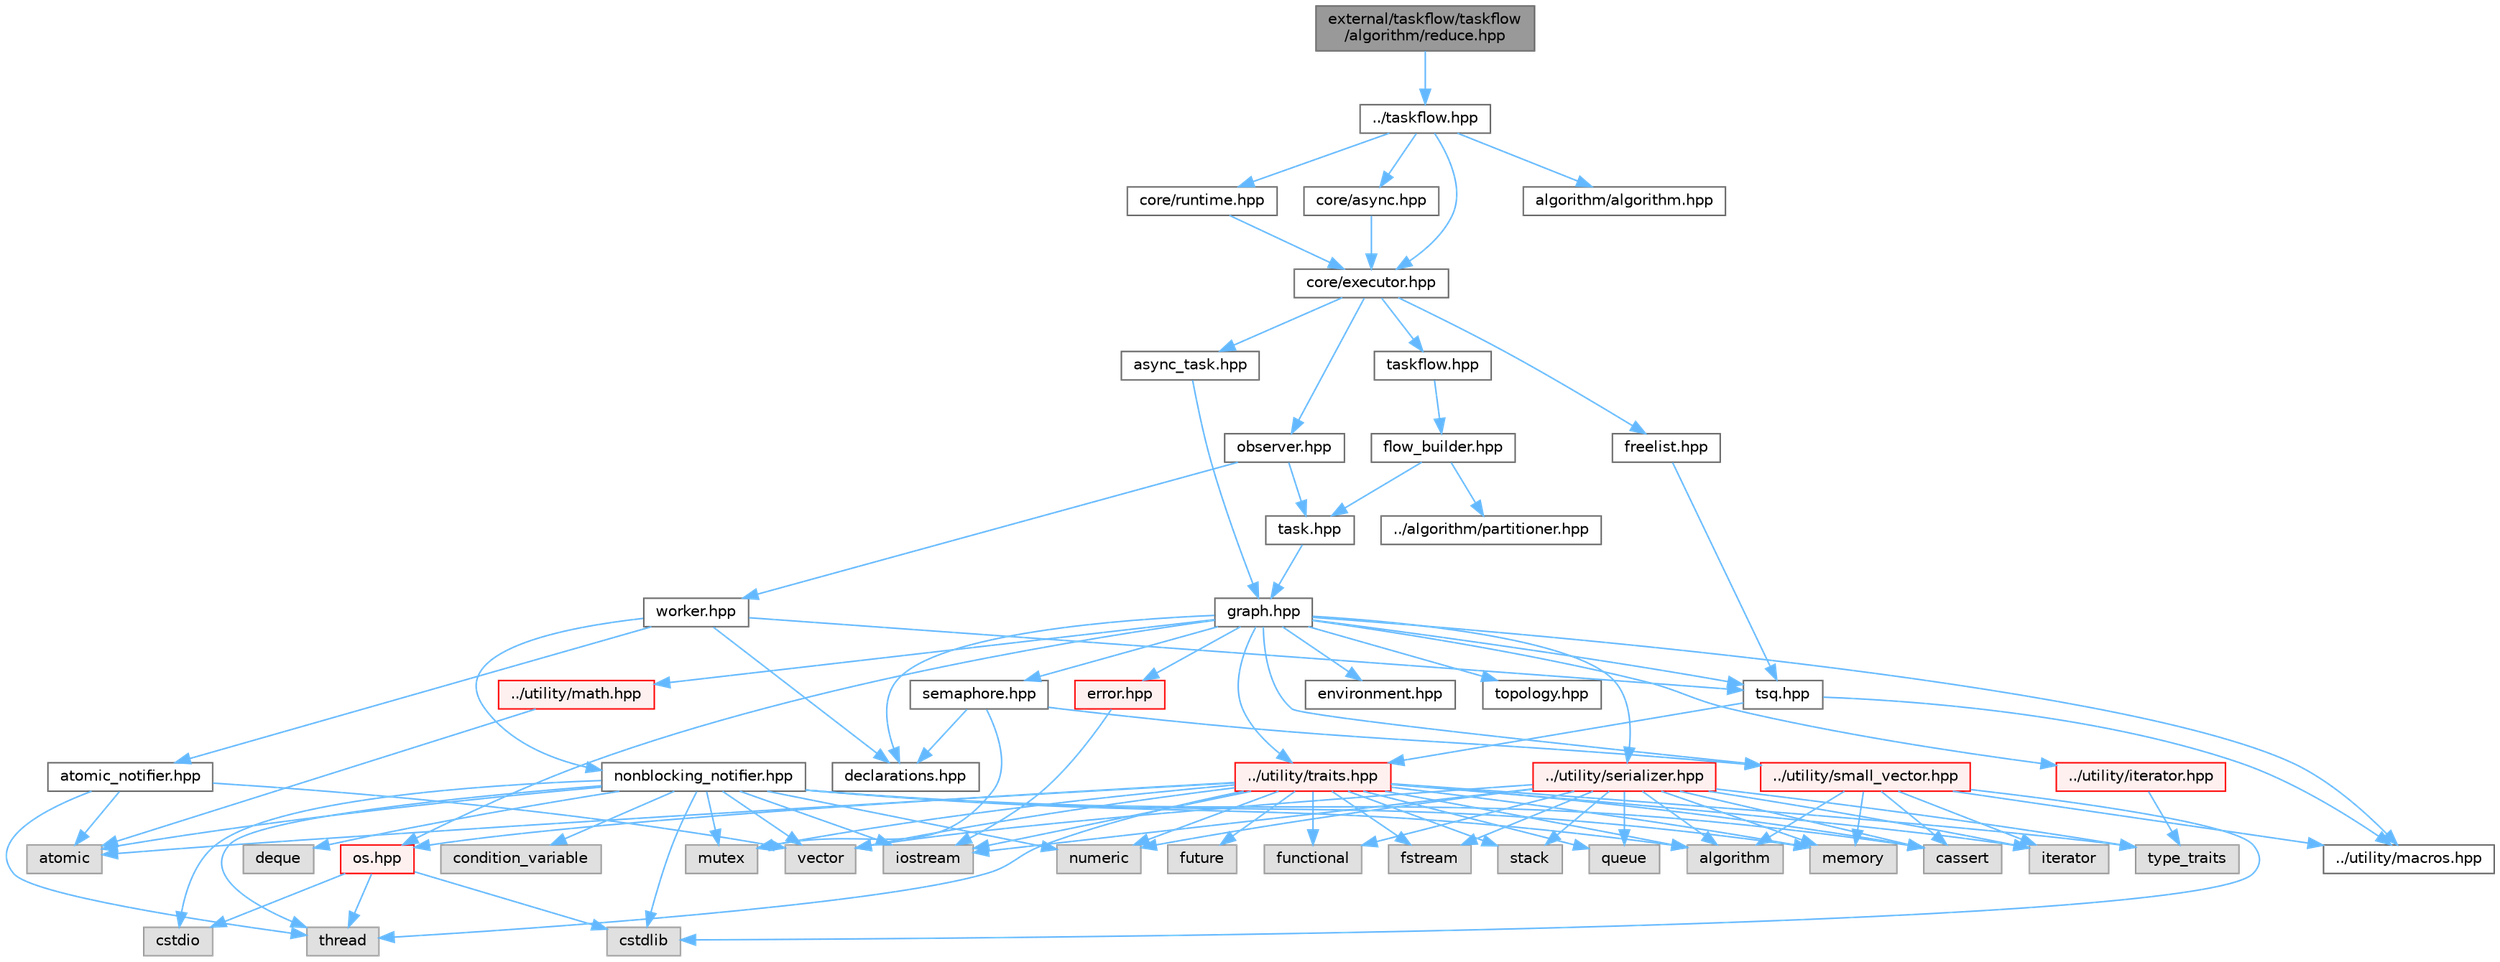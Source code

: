 digraph "external/taskflow/taskflow/algorithm/reduce.hpp"
{
 // LATEX_PDF_SIZE
  bgcolor="transparent";
  edge [fontname=Helvetica,fontsize=10,labelfontname=Helvetica,labelfontsize=10];
  node [fontname=Helvetica,fontsize=10,shape=box,height=0.2,width=0.4];
  Node1 [id="Node000001",label="external/taskflow/taskflow\l/algorithm/reduce.hpp",height=0.2,width=0.4,color="gray40", fillcolor="grey60", style="filled", fontcolor="black",tooltip=" "];
  Node1 -> Node2 [id="edge1_Node000001_Node000002",color="steelblue1",style="solid",tooltip=" "];
  Node2 [id="Node000002",label="../taskflow.hpp",height=0.2,width=0.4,color="grey40", fillcolor="white", style="filled",URL="$taskflow_8hpp.html",tooltip="main taskflow include file"];
  Node2 -> Node3 [id="edge2_Node000002_Node000003",color="steelblue1",style="solid",tooltip=" "];
  Node3 [id="Node000003",label="core/executor.hpp",height=0.2,width=0.4,color="grey40", fillcolor="white", style="filled",URL="$executor_8hpp.html",tooltip="executor include file"];
  Node3 -> Node4 [id="edge3_Node000003_Node000004",color="steelblue1",style="solid",tooltip=" "];
  Node4 [id="Node000004",label="observer.hpp",height=0.2,width=0.4,color="grey40", fillcolor="white", style="filled",URL="$observer_8hpp.html",tooltip="observer include file"];
  Node4 -> Node5 [id="edge4_Node000004_Node000005",color="steelblue1",style="solid",tooltip=" "];
  Node5 [id="Node000005",label="task.hpp",height=0.2,width=0.4,color="grey40", fillcolor="white", style="filled",URL="$task_8hpp.html",tooltip="task include file"];
  Node5 -> Node6 [id="edge5_Node000005_Node000006",color="steelblue1",style="solid",tooltip=" "];
  Node6 [id="Node000006",label="graph.hpp",height=0.2,width=0.4,color="grey40", fillcolor="white", style="filled",URL="$taskflow_2core_2graph_8hpp.html",tooltip="graph include file"];
  Node6 -> Node7 [id="edge6_Node000006_Node000007",color="steelblue1",style="solid",tooltip=" "];
  Node7 [id="Node000007",label="../utility/macros.hpp",height=0.2,width=0.4,color="grey40", fillcolor="white", style="filled",URL="$macros_8hpp.html",tooltip=" "];
  Node6 -> Node8 [id="edge7_Node000006_Node000008",color="steelblue1",style="solid",tooltip=" "];
  Node8 [id="Node000008",label="../utility/traits.hpp",height=0.2,width=0.4,color="red", fillcolor="#FFF0F0", style="filled",URL="$taskflow_2utility_2traits_8hpp.html",tooltip=" "];
  Node8 -> Node9 [id="edge8_Node000008_Node000009",color="steelblue1",style="solid",tooltip=" "];
  Node9 [id="Node000009",label="type_traits",height=0.2,width=0.4,color="grey60", fillcolor="#E0E0E0", style="filled",tooltip=" "];
  Node8 -> Node10 [id="edge9_Node000008_Node000010",color="steelblue1",style="solid",tooltip=" "];
  Node10 [id="Node000010",label="iterator",height=0.2,width=0.4,color="grey60", fillcolor="#E0E0E0", style="filled",tooltip=" "];
  Node8 -> Node11 [id="edge10_Node000008_Node000011",color="steelblue1",style="solid",tooltip=" "];
  Node11 [id="Node000011",label="iostream",height=0.2,width=0.4,color="grey60", fillcolor="#E0E0E0", style="filled",tooltip=" "];
  Node8 -> Node12 [id="edge11_Node000008_Node000012",color="steelblue1",style="solid",tooltip=" "];
  Node12 [id="Node000012",label="fstream",height=0.2,width=0.4,color="grey60", fillcolor="#E0E0E0", style="filled",tooltip=" "];
  Node8 -> Node13 [id="edge12_Node000008_Node000013",color="steelblue1",style="solid",tooltip=" "];
  Node13 [id="Node000013",label="mutex",height=0.2,width=0.4,color="grey60", fillcolor="#E0E0E0", style="filled",tooltip=" "];
  Node8 -> Node14 [id="edge13_Node000008_Node000014",color="steelblue1",style="solid",tooltip=" "];
  Node14 [id="Node000014",label="stack",height=0.2,width=0.4,color="grey60", fillcolor="#E0E0E0", style="filled",tooltip=" "];
  Node8 -> Node15 [id="edge14_Node000008_Node000015",color="steelblue1",style="solid",tooltip=" "];
  Node15 [id="Node000015",label="queue",height=0.2,width=0.4,color="grey60", fillcolor="#E0E0E0", style="filled",tooltip=" "];
  Node8 -> Node16 [id="edge15_Node000008_Node000016",color="steelblue1",style="solid",tooltip=" "];
  Node16 [id="Node000016",label="vector",height=0.2,width=0.4,color="grey60", fillcolor="#E0E0E0", style="filled",tooltip=" "];
  Node8 -> Node17 [id="edge16_Node000008_Node000017",color="steelblue1",style="solid",tooltip=" "];
  Node17 [id="Node000017",label="algorithm",height=0.2,width=0.4,color="grey60", fillcolor="#E0E0E0", style="filled",tooltip=" "];
  Node8 -> Node18 [id="edge17_Node000008_Node000018",color="steelblue1",style="solid",tooltip=" "];
  Node18 [id="Node000018",label="memory",height=0.2,width=0.4,color="grey60", fillcolor="#E0E0E0", style="filled",tooltip=" "];
  Node8 -> Node19 [id="edge18_Node000008_Node000019",color="steelblue1",style="solid",tooltip=" "];
  Node19 [id="Node000019",label="atomic",height=0.2,width=0.4,color="grey60", fillcolor="#E0E0E0", style="filled",tooltip=" "];
  Node8 -> Node20 [id="edge19_Node000008_Node000020",color="steelblue1",style="solid",tooltip=" "];
  Node20 [id="Node000020",label="thread",height=0.2,width=0.4,color="grey60", fillcolor="#E0E0E0", style="filled",tooltip=" "];
  Node8 -> Node21 [id="edge20_Node000008_Node000021",color="steelblue1",style="solid",tooltip=" "];
  Node21 [id="Node000021",label="future",height=0.2,width=0.4,color="grey60", fillcolor="#E0E0E0", style="filled",tooltip=" "];
  Node8 -> Node22 [id="edge21_Node000008_Node000022",color="steelblue1",style="solid",tooltip=" "];
  Node22 [id="Node000022",label="functional",height=0.2,width=0.4,color="grey60", fillcolor="#E0E0E0", style="filled",tooltip=" "];
  Node8 -> Node27 [id="edge22_Node000008_Node000027",color="steelblue1",style="solid",tooltip=" "];
  Node27 [id="Node000027",label="numeric",height=0.2,width=0.4,color="grey60", fillcolor="#E0E0E0", style="filled",tooltip=" "];
  Node8 -> Node30 [id="edge23_Node000008_Node000030",color="steelblue1",style="solid",tooltip=" "];
  Node30 [id="Node000030",label="cassert",height=0.2,width=0.4,color="grey60", fillcolor="#E0E0E0", style="filled",tooltip=" "];
  Node8 -> Node36 [id="edge24_Node000008_Node000036",color="steelblue1",style="solid",tooltip=" "];
  Node36 [id="Node000036",label="os.hpp",height=0.2,width=0.4,color="red", fillcolor="#FFF0F0", style="filled",URL="$os_8hpp.html",tooltip=" "];
  Node36 -> Node37 [id="edge25_Node000036_Node000037",color="steelblue1",style="solid",tooltip=" "];
  Node37 [id="Node000037",label="cstdlib",height=0.2,width=0.4,color="grey60", fillcolor="#E0E0E0", style="filled",tooltip=" "];
  Node36 -> Node38 [id="edge26_Node000036_Node000038",color="steelblue1",style="solid",tooltip=" "];
  Node38 [id="Node000038",label="cstdio",height=0.2,width=0.4,color="grey60", fillcolor="#E0E0E0", style="filled",tooltip=" "];
  Node36 -> Node20 [id="edge27_Node000036_Node000020",color="steelblue1",style="solid",tooltip=" "];
  Node6 -> Node39 [id="edge28_Node000006_Node000039",color="steelblue1",style="solid",tooltip=" "];
  Node39 [id="Node000039",label="../utility/iterator.hpp",height=0.2,width=0.4,color="red", fillcolor="#FFF0F0", style="filled",URL="$iterator_8hpp.html",tooltip=" "];
  Node39 -> Node9 [id="edge29_Node000039_Node000009",color="steelblue1",style="solid",tooltip=" "];
  Node6 -> Node36 [id="edge30_Node000006_Node000036",color="steelblue1",style="solid",tooltip=" "];
  Node6 -> Node41 [id="edge31_Node000006_Node000041",color="steelblue1",style="solid",tooltip=" "];
  Node41 [id="Node000041",label="../utility/math.hpp",height=0.2,width=0.4,color="red", fillcolor="#FFF0F0", style="filled",URL="$math_8hpp.html",tooltip=" "];
  Node41 -> Node19 [id="edge32_Node000041_Node000019",color="steelblue1",style="solid",tooltip=" "];
  Node6 -> Node43 [id="edge33_Node000006_Node000043",color="steelblue1",style="solid",tooltip=" "];
  Node43 [id="Node000043",label="../utility/small_vector.hpp",height=0.2,width=0.4,color="red", fillcolor="#FFF0F0", style="filled",URL="$small__vector_8hpp.html",tooltip="small vector include file"];
  Node43 -> Node7 [id="edge34_Node000043_Node000007",color="steelblue1",style="solid",tooltip=" "];
  Node43 -> Node17 [id="edge35_Node000043_Node000017",color="steelblue1",style="solid",tooltip=" "];
  Node43 -> Node30 [id="edge36_Node000043_Node000030",color="steelblue1",style="solid",tooltip=" "];
  Node43 -> Node37 [id="edge37_Node000043_Node000037",color="steelblue1",style="solid",tooltip=" "];
  Node43 -> Node10 [id="edge38_Node000043_Node000010",color="steelblue1",style="solid",tooltip=" "];
  Node43 -> Node18 [id="edge39_Node000043_Node000018",color="steelblue1",style="solid",tooltip=" "];
  Node6 -> Node46 [id="edge40_Node000006_Node000046",color="steelblue1",style="solid",tooltip=" "];
  Node46 [id="Node000046",label="../utility/serializer.hpp",height=0.2,width=0.4,color="red", fillcolor="#FFF0F0", style="filled",URL="$taskflow_2utility_2serializer_8hpp.html",tooltip=" "];
  Node46 -> Node9 [id="edge41_Node000046_Node000009",color="steelblue1",style="solid",tooltip=" "];
  Node46 -> Node10 [id="edge42_Node000046_Node000010",color="steelblue1",style="solid",tooltip=" "];
  Node46 -> Node11 [id="edge43_Node000046_Node000011",color="steelblue1",style="solid",tooltip=" "];
  Node46 -> Node12 [id="edge44_Node000046_Node000012",color="steelblue1",style="solid",tooltip=" "];
  Node46 -> Node14 [id="edge45_Node000046_Node000014",color="steelblue1",style="solid",tooltip=" "];
  Node46 -> Node15 [id="edge46_Node000046_Node000015",color="steelblue1",style="solid",tooltip=" "];
  Node46 -> Node16 [id="edge47_Node000046_Node000016",color="steelblue1",style="solid",tooltip=" "];
  Node46 -> Node17 [id="edge48_Node000046_Node000017",color="steelblue1",style="solid",tooltip=" "];
  Node46 -> Node18 [id="edge49_Node000046_Node000018",color="steelblue1",style="solid",tooltip=" "];
  Node46 -> Node22 [id="edge50_Node000046_Node000022",color="steelblue1",style="solid",tooltip=" "];
  Node46 -> Node27 [id="edge51_Node000046_Node000027",color="steelblue1",style="solid",tooltip=" "];
  Node46 -> Node30 [id="edge52_Node000046_Node000030",color="steelblue1",style="solid",tooltip=" "];
  Node6 -> Node50 [id="edge53_Node000006_Node000050",color="steelblue1",style="solid",tooltip=" "];
  Node50 [id="Node000050",label="error.hpp",height=0.2,width=0.4,color="red", fillcolor="#FFF0F0", style="filled",URL="$error_8hpp.html",tooltip=" "];
  Node50 -> Node11 [id="edge54_Node000050_Node000011",color="steelblue1",style="solid",tooltip=" "];
  Node6 -> Node53 [id="edge55_Node000006_Node000053",color="steelblue1",style="solid",tooltip=" "];
  Node53 [id="Node000053",label="declarations.hpp",height=0.2,width=0.4,color="grey40", fillcolor="white", style="filled",URL="$declarations_8hpp.html",tooltip=" "];
  Node6 -> Node54 [id="edge56_Node000006_Node000054",color="steelblue1",style="solid",tooltip=" "];
  Node54 [id="Node000054",label="semaphore.hpp",height=0.2,width=0.4,color="grey40", fillcolor="white", style="filled",URL="$semaphore_8hpp.html",tooltip="semaphore include file"];
  Node54 -> Node13 [id="edge57_Node000054_Node000013",color="steelblue1",style="solid",tooltip=" "];
  Node54 -> Node53 [id="edge58_Node000054_Node000053",color="steelblue1",style="solid",tooltip=" "];
  Node54 -> Node43 [id="edge59_Node000054_Node000043",color="steelblue1",style="solid",tooltip=" "];
  Node6 -> Node55 [id="edge60_Node000006_Node000055",color="steelblue1",style="solid",tooltip=" "];
  Node55 [id="Node000055",label="environment.hpp",height=0.2,width=0.4,color="grey40", fillcolor="white", style="filled",URL="$environment_8hpp.html",tooltip=" "];
  Node6 -> Node56 [id="edge61_Node000006_Node000056",color="steelblue1",style="solid",tooltip=" "];
  Node56 [id="Node000056",label="topology.hpp",height=0.2,width=0.4,color="grey40", fillcolor="white", style="filled",URL="$topology_8hpp.html",tooltip=" "];
  Node6 -> Node57 [id="edge62_Node000006_Node000057",color="steelblue1",style="solid",tooltip=" "];
  Node57 [id="Node000057",label="tsq.hpp",height=0.2,width=0.4,color="grey40", fillcolor="white", style="filled",URL="$tsq_8hpp.html",tooltip="task queue include file"];
  Node57 -> Node7 [id="edge63_Node000057_Node000007",color="steelblue1",style="solid",tooltip=" "];
  Node57 -> Node8 [id="edge64_Node000057_Node000008",color="steelblue1",style="solid",tooltip=" "];
  Node4 -> Node58 [id="edge65_Node000004_Node000058",color="steelblue1",style="solid",tooltip=" "];
  Node58 [id="Node000058",label="worker.hpp",height=0.2,width=0.4,color="grey40", fillcolor="white", style="filled",URL="$worker_8hpp.html",tooltip="worker include file"];
  Node58 -> Node53 [id="edge66_Node000058_Node000053",color="steelblue1",style="solid",tooltip=" "];
  Node58 -> Node57 [id="edge67_Node000058_Node000057",color="steelblue1",style="solid",tooltip=" "];
  Node58 -> Node59 [id="edge68_Node000058_Node000059",color="steelblue1",style="solid",tooltip=" "];
  Node59 [id="Node000059",label="atomic_notifier.hpp",height=0.2,width=0.4,color="grey40", fillcolor="white", style="filled",URL="$atomic__notifier_8hpp.html",tooltip=" "];
  Node59 -> Node19 [id="edge69_Node000059_Node000019",color="steelblue1",style="solid",tooltip=" "];
  Node59 -> Node20 [id="edge70_Node000059_Node000020",color="steelblue1",style="solid",tooltip=" "];
  Node59 -> Node16 [id="edge71_Node000059_Node000016",color="steelblue1",style="solid",tooltip=" "];
  Node58 -> Node60 [id="edge72_Node000058_Node000060",color="steelblue1",style="solid",tooltip=" "];
  Node60 [id="Node000060",label="nonblocking_notifier.hpp",height=0.2,width=0.4,color="grey40", fillcolor="white", style="filled",URL="$nonblocking__notifier_8hpp.html",tooltip=" "];
  Node60 -> Node11 [id="edge73_Node000060_Node000011",color="steelblue1",style="solid",tooltip=" "];
  Node60 -> Node16 [id="edge74_Node000060_Node000016",color="steelblue1",style="solid",tooltip=" "];
  Node60 -> Node37 [id="edge75_Node000060_Node000037",color="steelblue1",style="solid",tooltip=" "];
  Node60 -> Node38 [id="edge76_Node000060_Node000038",color="steelblue1",style="solid",tooltip=" "];
  Node60 -> Node19 [id="edge77_Node000060_Node000019",color="steelblue1",style="solid",tooltip=" "];
  Node60 -> Node18 [id="edge78_Node000060_Node000018",color="steelblue1",style="solid",tooltip=" "];
  Node60 -> Node61 [id="edge79_Node000060_Node000061",color="steelblue1",style="solid",tooltip=" "];
  Node61 [id="Node000061",label="deque",height=0.2,width=0.4,color="grey60", fillcolor="#E0E0E0", style="filled",tooltip=" "];
  Node60 -> Node13 [id="edge80_Node000060_Node000013",color="steelblue1",style="solid",tooltip=" "];
  Node60 -> Node62 [id="edge81_Node000060_Node000062",color="steelblue1",style="solid",tooltip=" "];
  Node62 [id="Node000062",label="condition_variable",height=0.2,width=0.4,color="grey60", fillcolor="#E0E0E0", style="filled",tooltip=" "];
  Node60 -> Node20 [id="edge82_Node000060_Node000020",color="steelblue1",style="solid",tooltip=" "];
  Node60 -> Node17 [id="edge83_Node000060_Node000017",color="steelblue1",style="solid",tooltip=" "];
  Node60 -> Node27 [id="edge84_Node000060_Node000027",color="steelblue1",style="solid",tooltip=" "];
  Node60 -> Node30 [id="edge85_Node000060_Node000030",color="steelblue1",style="solid",tooltip=" "];
  Node3 -> Node63 [id="edge86_Node000003_Node000063",color="steelblue1",style="solid",tooltip=" "];
  Node63 [id="Node000063",label="taskflow.hpp",height=0.2,width=0.4,color="grey40", fillcolor="white", style="filled",URL="$core_2taskflow_8hpp.html",tooltip="taskflow include file"];
  Node63 -> Node64 [id="edge87_Node000063_Node000064",color="steelblue1",style="solid",tooltip=" "];
  Node64 [id="Node000064",label="flow_builder.hpp",height=0.2,width=0.4,color="grey40", fillcolor="white", style="filled",URL="$flow__builder_8hpp.html",tooltip="flow builder include file"];
  Node64 -> Node5 [id="edge88_Node000064_Node000005",color="steelblue1",style="solid",tooltip=" "];
  Node64 -> Node65 [id="edge89_Node000064_Node000065",color="steelblue1",style="solid",tooltip=" "];
  Node65 [id="Node000065",label="../algorithm/partitioner.hpp",height=0.2,width=0.4,color="grey40", fillcolor="white", style="filled",URL="$partitioner_8hpp.html",tooltip="partitioner include file"];
  Node3 -> Node66 [id="edge90_Node000003_Node000066",color="steelblue1",style="solid",tooltip=" "];
  Node66 [id="Node000066",label="async_task.hpp",height=0.2,width=0.4,color="grey40", fillcolor="white", style="filled",URL="$taskflow_2core_2async__task_8hpp.html",tooltip="asynchronous task include file"];
  Node66 -> Node6 [id="edge91_Node000066_Node000006",color="steelblue1",style="solid",tooltip=" "];
  Node3 -> Node67 [id="edge92_Node000003_Node000067",color="steelblue1",style="solid",tooltip=" "];
  Node67 [id="Node000067",label="freelist.hpp",height=0.2,width=0.4,color="grey40", fillcolor="white", style="filled",URL="$freelist_8hpp.html",tooltip=" "];
  Node67 -> Node57 [id="edge93_Node000067_Node000057",color="steelblue1",style="solid",tooltip=" "];
  Node2 -> Node68 [id="edge94_Node000002_Node000068",color="steelblue1",style="solid",tooltip=" "];
  Node68 [id="Node000068",label="core/runtime.hpp",height=0.2,width=0.4,color="grey40", fillcolor="white", style="filled",URL="$runtime_8hpp.html",tooltip=" "];
  Node68 -> Node3 [id="edge95_Node000068_Node000003",color="steelblue1",style="solid",tooltip=" "];
  Node2 -> Node69 [id="edge96_Node000002_Node000069",color="steelblue1",style="solid",tooltip=" "];
  Node69 [id="Node000069",label="core/async.hpp",height=0.2,width=0.4,color="grey40", fillcolor="white", style="filled",URL="$async_8hpp.html",tooltip=" "];
  Node69 -> Node3 [id="edge97_Node000069_Node000003",color="steelblue1",style="solid",tooltip=" "];
  Node2 -> Node70 [id="edge98_Node000002_Node000070",color="steelblue1",style="solid",tooltip=" "];
  Node70 [id="Node000070",label="algorithm/algorithm.hpp",height=0.2,width=0.4,color="grey40", fillcolor="white", style="filled",URL="$algorithm_8hpp.html",tooltip=" "];
}
